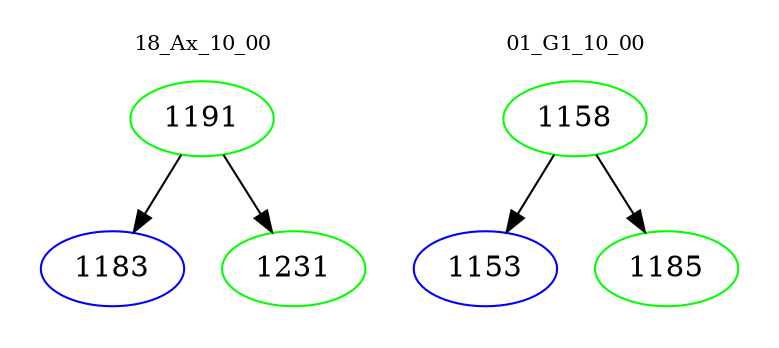 digraph{
subgraph cluster_0 {
color = white
label = "18_Ax_10_00";
fontsize=10;
T0_1191 [label="1191", color="green"]
T0_1191 -> T0_1183 [color="black"]
T0_1183 [label="1183", color="blue"]
T0_1191 -> T0_1231 [color="black"]
T0_1231 [label="1231", color="green"]
}
subgraph cluster_1 {
color = white
label = "01_G1_10_00";
fontsize=10;
T1_1158 [label="1158", color="green"]
T1_1158 -> T1_1153 [color="black"]
T1_1153 [label="1153", color="blue"]
T1_1158 -> T1_1185 [color="black"]
T1_1185 [label="1185", color="green"]
}
}
